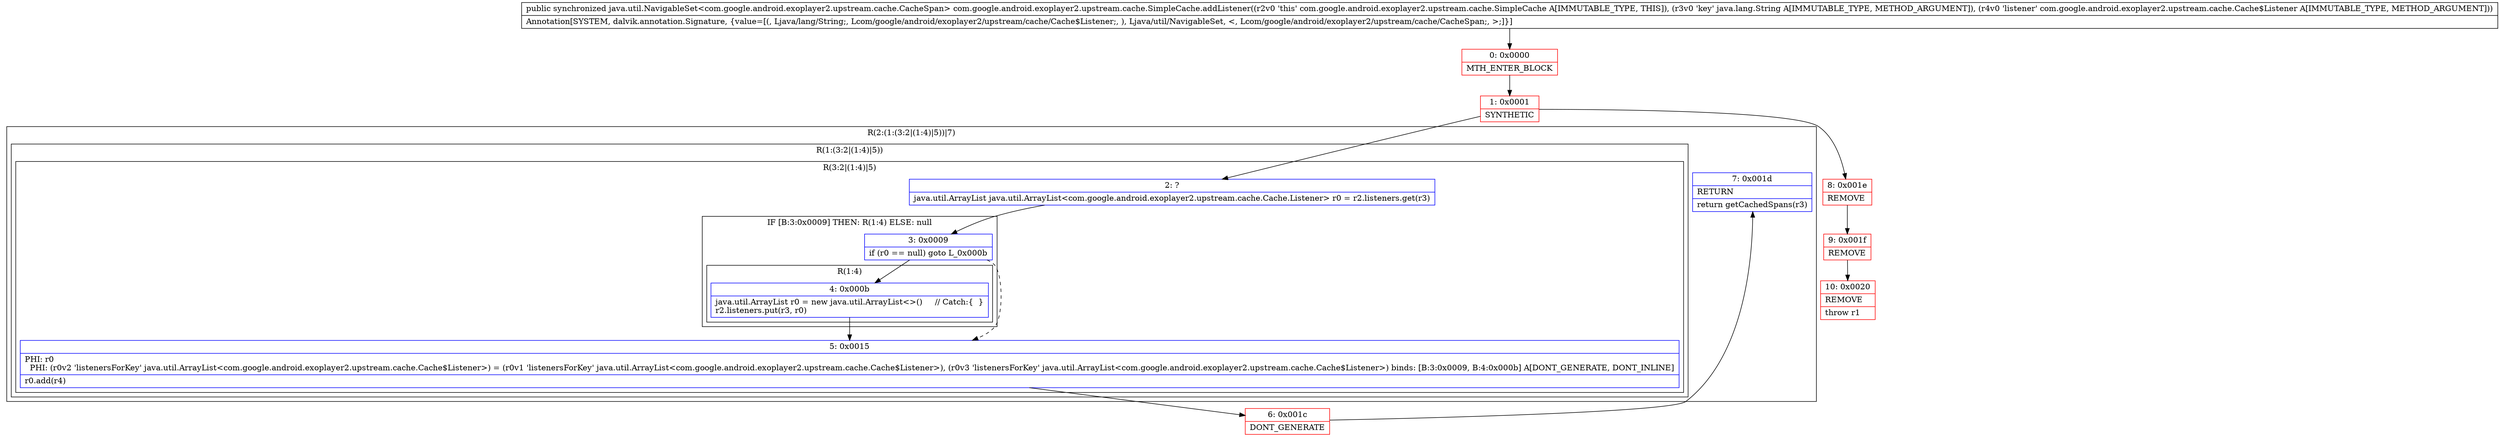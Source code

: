 digraph "CFG forcom.google.android.exoplayer2.upstream.cache.SimpleCache.addListener(Ljava\/lang\/String;Lcom\/google\/android\/exoplayer2\/upstream\/cache\/Cache$Listener;)Ljava\/util\/NavigableSet;" {
subgraph cluster_Region_1309720472 {
label = "R(2:(1:(3:2|(1:4)|5))|7)";
node [shape=record,color=blue];
subgraph cluster_Region_2016184979 {
label = "R(1:(3:2|(1:4)|5))";
node [shape=record,color=blue];
subgraph cluster_Region_122992830 {
label = "R(3:2|(1:4)|5)";
node [shape=record,color=blue];
Node_2 [shape=record,label="{2\:\ ?|java.util.ArrayList java.util.ArrayList\<com.google.android.exoplayer2.upstream.cache.Cache.Listener\> r0 = r2.listeners.get(r3)\l}"];
subgraph cluster_IfRegion_996852772 {
label = "IF [B:3:0x0009] THEN: R(1:4) ELSE: null";
node [shape=record,color=blue];
Node_3 [shape=record,label="{3\:\ 0x0009|if (r0 == null) goto L_0x000b\l}"];
subgraph cluster_Region_1733417810 {
label = "R(1:4)";
node [shape=record,color=blue];
Node_4 [shape=record,label="{4\:\ 0x000b|java.util.ArrayList r0 = new java.util.ArrayList\<\>()     \/\/ Catch:\{  \}\lr2.listeners.put(r3, r0)\l}"];
}
}
Node_5 [shape=record,label="{5\:\ 0x0015|PHI: r0 \l  PHI: (r0v2 'listenersForKey' java.util.ArrayList\<com.google.android.exoplayer2.upstream.cache.Cache$Listener\>) = (r0v1 'listenersForKey' java.util.ArrayList\<com.google.android.exoplayer2.upstream.cache.Cache$Listener\>), (r0v3 'listenersForKey' java.util.ArrayList\<com.google.android.exoplayer2.upstream.cache.Cache$Listener\>) binds: [B:3:0x0009, B:4:0x000b] A[DONT_GENERATE, DONT_INLINE]\l|r0.add(r4)\l}"];
}
}
Node_7 [shape=record,label="{7\:\ 0x001d|RETURN\l|return getCachedSpans(r3)\l}"];
}
Node_0 [shape=record,color=red,label="{0\:\ 0x0000|MTH_ENTER_BLOCK\l}"];
Node_1 [shape=record,color=red,label="{1\:\ 0x0001|SYNTHETIC\l}"];
Node_6 [shape=record,color=red,label="{6\:\ 0x001c|DONT_GENERATE\l}"];
Node_8 [shape=record,color=red,label="{8\:\ 0x001e|REMOVE\l}"];
Node_9 [shape=record,color=red,label="{9\:\ 0x001f|REMOVE\l}"];
Node_10 [shape=record,color=red,label="{10\:\ 0x0020|REMOVE\l|throw r1\l}"];
MethodNode[shape=record,label="{public synchronized java.util.NavigableSet\<com.google.android.exoplayer2.upstream.cache.CacheSpan\> com.google.android.exoplayer2.upstream.cache.SimpleCache.addListener((r2v0 'this' com.google.android.exoplayer2.upstream.cache.SimpleCache A[IMMUTABLE_TYPE, THIS]), (r3v0 'key' java.lang.String A[IMMUTABLE_TYPE, METHOD_ARGUMENT]), (r4v0 'listener' com.google.android.exoplayer2.upstream.cache.Cache$Listener A[IMMUTABLE_TYPE, METHOD_ARGUMENT]))  | Annotation[SYSTEM, dalvik.annotation.Signature, \{value=[(, Ljava\/lang\/String;, Lcom\/google\/android\/exoplayer2\/upstream\/cache\/Cache$Listener;, ), Ljava\/util\/NavigableSet, \<, Lcom\/google\/android\/exoplayer2\/upstream\/cache\/CacheSpan;, \>;]\}]\l}"];
MethodNode -> Node_0;
Node_2 -> Node_3;
Node_3 -> Node_4;
Node_3 -> Node_5[style=dashed];
Node_4 -> Node_5;
Node_5 -> Node_6;
Node_0 -> Node_1;
Node_1 -> Node_2;
Node_1 -> Node_8;
Node_6 -> Node_7;
Node_8 -> Node_9;
Node_9 -> Node_10;
}

